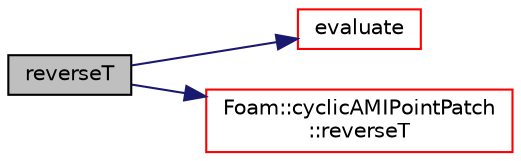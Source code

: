 digraph "reverseT"
{
  bgcolor="transparent";
  edge [fontname="Helvetica",fontsize="10",labelfontname="Helvetica",labelfontsize="10"];
  node [fontname="Helvetica",fontsize="10",shape=record];
  rankdir="LR";
  Node192 [label="reverseT",height=0.2,width=0.4,color="black", fillcolor="grey75", style="filled", fontcolor="black"];
  Node192 -> Node193 [color="midnightblue",fontsize="10",style="solid",fontname="Helvetica"];
  Node193 [label="evaluate",height=0.2,width=0.4,color="red",URL="$a26073.html#ae591186d8bf9e7c4db700390ac9dfff7",tooltip="Evaluate the patch field. "];
  Node192 -> Node258 [color="midnightblue",fontsize="10",style="solid",fontname="Helvetica"];
  Node258 [label="Foam::cyclicAMIPointPatch\l::reverseT",height=0.2,width=0.4,color="red",URL="$a26069.html#a145548d15ede47292d35fc5dcc50aa3d",tooltip="Return neighbour-cell transformation tensor. "];
}
